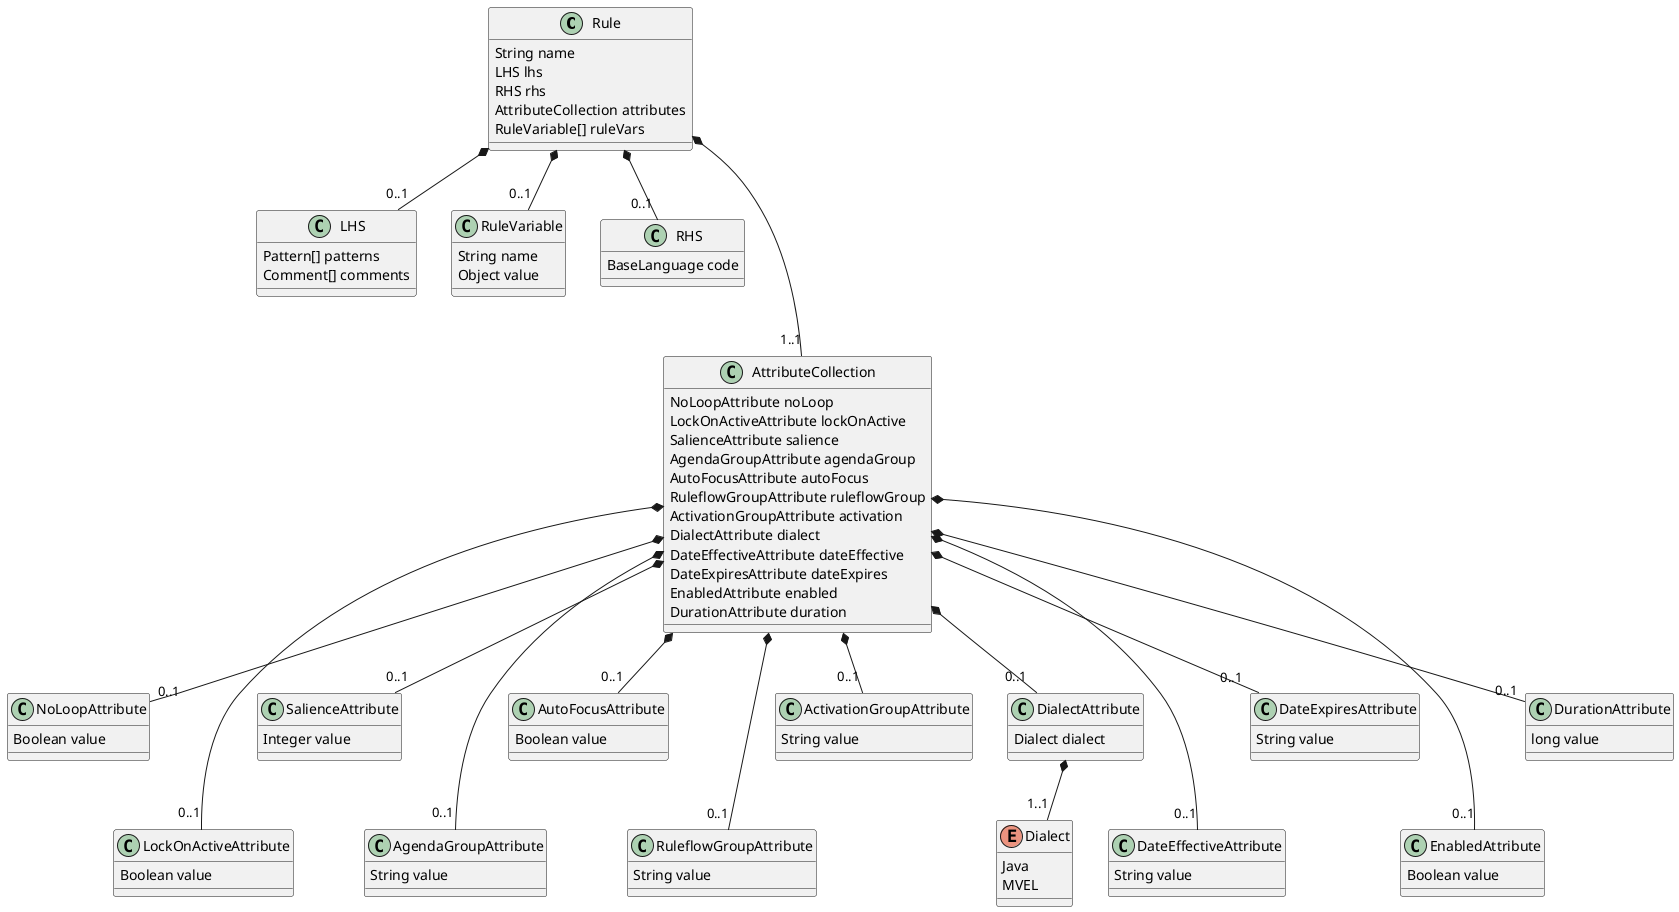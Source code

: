 @startuml
class Rule
Rule : String name
Rule : LHS lhs
Rule : RHS rhs
Rule : AttributeCollection attributes
Rule : RuleVariable[] ruleVars

class LHS
LHS : Pattern[] patterns
LHS : Comment[] comments

class RuleVariable
RuleVariable : String name
RuleVariable : Object value


class RHS
RHS : BaseLanguage code

Rule *-- "0..1" LHS
Rule *-- "0..1" RHS
Rule *--- "1..1" AttributeCollection
Rule *-- "0..1" RuleVariable

class AttributeCollection
AttributeCollection : NoLoopAttribute noLoop
AttributeCollection : LockOnActiveAttribute lockOnActive
AttributeCollection : SalienceAttribute salience
AttributeCollection : AgendaGroupAttribute agendaGroup
AttributeCollection : AutoFocusAttribute autoFocus
AttributeCollection : RuleflowGroupAttribute ruleflowGroup
AttributeCollection : ActivationGroupAttribute activation
AttributeCollection : DialectAttribute dialect
AttributeCollection : DateEffectiveAttribute dateEffective
AttributeCollection : DateExpiresAttribute dateExpires
AttributeCollection : EnabledAttribute enabled
AttributeCollection : DurationAttribute duration

class NoLoopAttribute
NoLoopAttribute : Boolean value

class LockOnActiveAttribute
LockOnActiveAttribute : Boolean value

class SalienceAttribute
SalienceAttribute : Integer value

class AgendaGroupAttribute
AgendaGroupAttribute : String value

class AutoFocusAttribute
AutoFocusAttribute : Boolean value

class RuleflowGroupAttribute
RuleflowGroupAttribute : String value

class ActivationGroupAttribute
ActivationGroupAttribute : String value

class DialectAttribute 
DialectAttribute : Dialect dialect

enum Dialect
Dialect : Java
Dialect : MVEL

DialectAttribute *-- "1..1" Dialect

class DateEffectiveAttribute
DateEffectiveAttribute : String value

class DateExpiresAttribute
DateExpiresAttribute : String value

class EnabledAttribute
EnabledAttribute : Boolean value

class DurationAttribute
DurationAttribute : long value

AttributeCollection *-- "0..1" NoLoopAttribute 
AttributeCollection *--- "0..1" LockOnActiveAttribute 
AttributeCollection *-- "0..1" SalienceAttribute 
AttributeCollection *--- "0..1" AgendaGroupAttribute 
AttributeCollection *-- "0..1" AutoFocusAttribute 
AttributeCollection *--- "0..1" RuleflowGroupAttribute 
AttributeCollection *-- "0..1" ActivationGroupAttribute 
AttributeCollection *-- "0..1" DialectAttribute 
AttributeCollection *--- "0..1" DateEffectiveAttribute 
AttributeCollection *-- "0..1" DateExpiresAttribute 
AttributeCollection *--- "0..1" EnabledAttribute 
AttributeCollection *-- "0..1" DurationAttribute 


@enduml